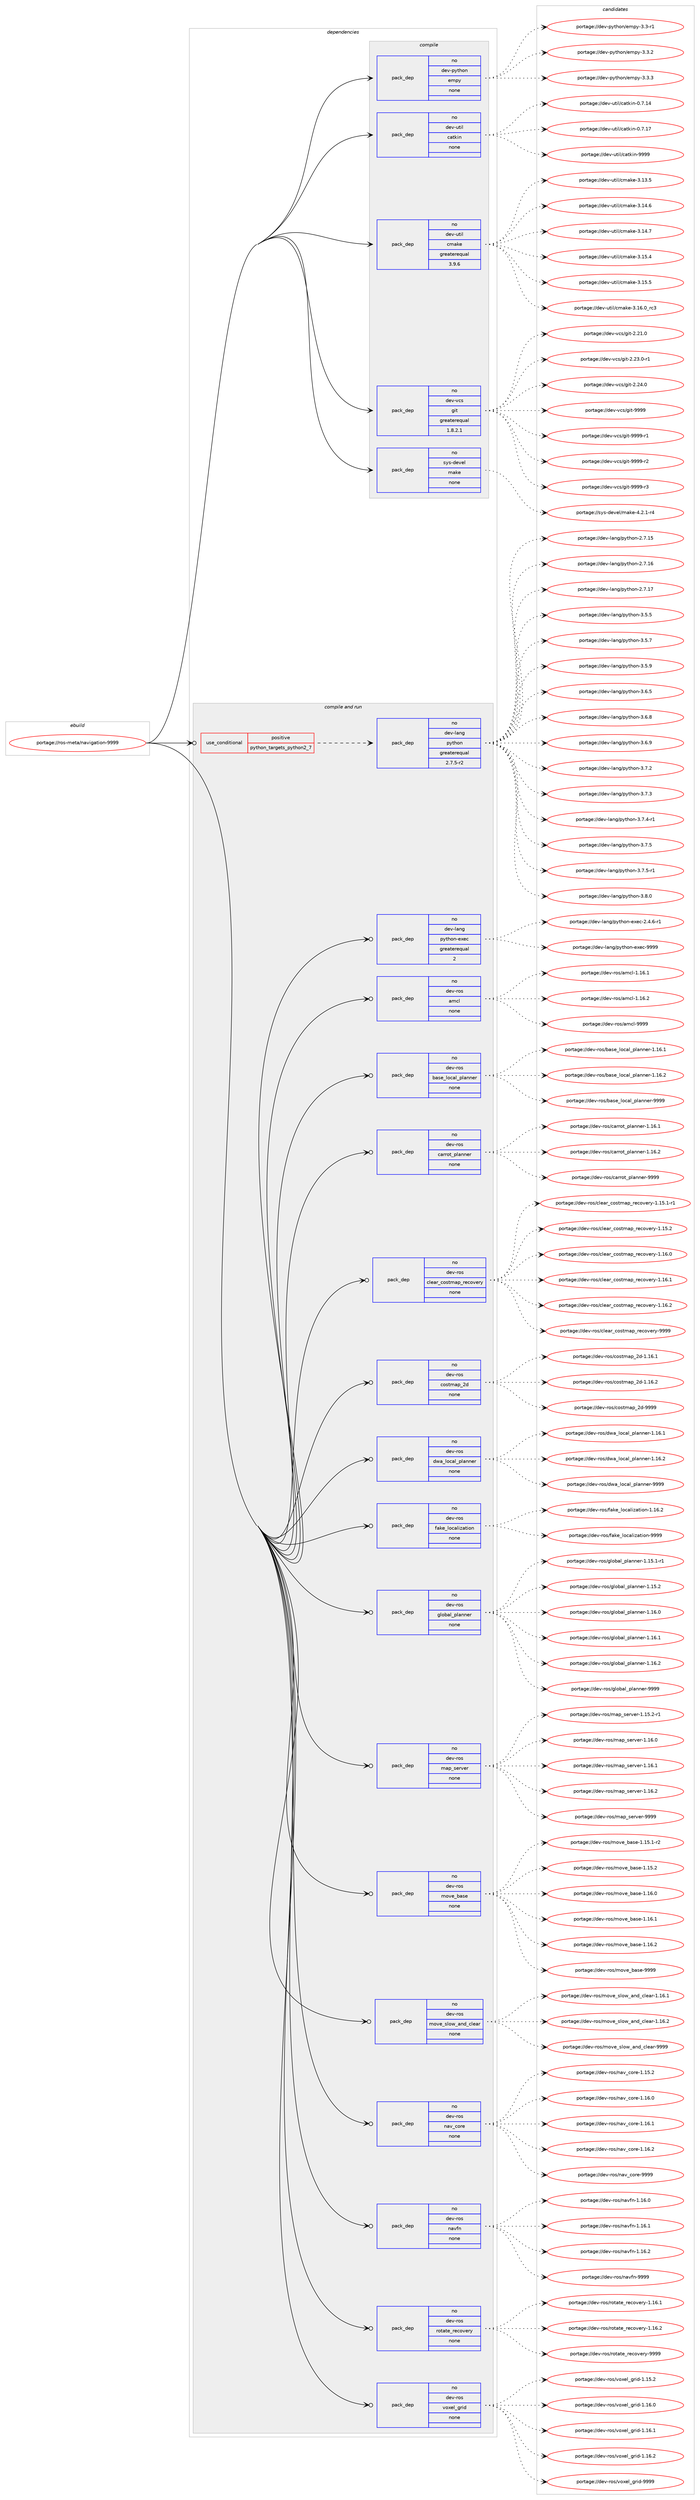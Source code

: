 digraph prolog {

# *************
# Graph options
# *************

newrank=true;
concentrate=true;
compound=true;
graph [rankdir=LR,fontname=Helvetica,fontsize=10,ranksep=1.5];#, ranksep=2.5, nodesep=0.2];
edge  [arrowhead=vee];
node  [fontname=Helvetica,fontsize=10];

# **********
# The ebuild
# **********

subgraph cluster_leftcol {
color=gray;
rank=same;
label=<<i>ebuild</i>>;
id [label="portage://ros-meta/navigation-9999", color=red, width=4, href="../ros-meta/navigation-9999.svg"];
}

# ****************
# The dependencies
# ****************

subgraph cluster_midcol {
color=gray;
label=<<i>dependencies</i>>;
subgraph cluster_compile {
fillcolor="#eeeeee";
style=filled;
label=<<i>compile</i>>;
subgraph pack279012 {
dependency380314 [label=<<TABLE BORDER="0" CELLBORDER="1" CELLSPACING="0" CELLPADDING="4" WIDTH="220"><TR><TD ROWSPAN="6" CELLPADDING="30">pack_dep</TD></TR><TR><TD WIDTH="110">no</TD></TR><TR><TD>dev-python</TD></TR><TR><TD>empy</TD></TR><TR><TD>none</TD></TR><TR><TD></TD></TR></TABLE>>, shape=none, color=blue];
}
id:e -> dependency380314:w [weight=20,style="solid",arrowhead="vee"];
subgraph pack279013 {
dependency380315 [label=<<TABLE BORDER="0" CELLBORDER="1" CELLSPACING="0" CELLPADDING="4" WIDTH="220"><TR><TD ROWSPAN="6" CELLPADDING="30">pack_dep</TD></TR><TR><TD WIDTH="110">no</TD></TR><TR><TD>dev-util</TD></TR><TR><TD>catkin</TD></TR><TR><TD>none</TD></TR><TR><TD></TD></TR></TABLE>>, shape=none, color=blue];
}
id:e -> dependency380315:w [weight=20,style="solid",arrowhead="vee"];
subgraph pack279014 {
dependency380316 [label=<<TABLE BORDER="0" CELLBORDER="1" CELLSPACING="0" CELLPADDING="4" WIDTH="220"><TR><TD ROWSPAN="6" CELLPADDING="30">pack_dep</TD></TR><TR><TD WIDTH="110">no</TD></TR><TR><TD>dev-util</TD></TR><TR><TD>cmake</TD></TR><TR><TD>greaterequal</TD></TR><TR><TD>3.9.6</TD></TR></TABLE>>, shape=none, color=blue];
}
id:e -> dependency380316:w [weight=20,style="solid",arrowhead="vee"];
subgraph pack279015 {
dependency380317 [label=<<TABLE BORDER="0" CELLBORDER="1" CELLSPACING="0" CELLPADDING="4" WIDTH="220"><TR><TD ROWSPAN="6" CELLPADDING="30">pack_dep</TD></TR><TR><TD WIDTH="110">no</TD></TR><TR><TD>dev-vcs</TD></TR><TR><TD>git</TD></TR><TR><TD>greaterequal</TD></TR><TR><TD>1.8.2.1</TD></TR></TABLE>>, shape=none, color=blue];
}
id:e -> dependency380317:w [weight=20,style="solid",arrowhead="vee"];
subgraph pack279016 {
dependency380318 [label=<<TABLE BORDER="0" CELLBORDER="1" CELLSPACING="0" CELLPADDING="4" WIDTH="220"><TR><TD ROWSPAN="6" CELLPADDING="30">pack_dep</TD></TR><TR><TD WIDTH="110">no</TD></TR><TR><TD>sys-devel</TD></TR><TR><TD>make</TD></TR><TR><TD>none</TD></TR><TR><TD></TD></TR></TABLE>>, shape=none, color=blue];
}
id:e -> dependency380318:w [weight=20,style="solid",arrowhead="vee"];
}
subgraph cluster_compileandrun {
fillcolor="#eeeeee";
style=filled;
label=<<i>compile and run</i>>;
subgraph cond94884 {
dependency380319 [label=<<TABLE BORDER="0" CELLBORDER="1" CELLSPACING="0" CELLPADDING="4"><TR><TD ROWSPAN="3" CELLPADDING="10">use_conditional</TD></TR><TR><TD>positive</TD></TR><TR><TD>python_targets_python2_7</TD></TR></TABLE>>, shape=none, color=red];
subgraph pack279017 {
dependency380320 [label=<<TABLE BORDER="0" CELLBORDER="1" CELLSPACING="0" CELLPADDING="4" WIDTH="220"><TR><TD ROWSPAN="6" CELLPADDING="30">pack_dep</TD></TR><TR><TD WIDTH="110">no</TD></TR><TR><TD>dev-lang</TD></TR><TR><TD>python</TD></TR><TR><TD>greaterequal</TD></TR><TR><TD>2.7.5-r2</TD></TR></TABLE>>, shape=none, color=blue];
}
dependency380319:e -> dependency380320:w [weight=20,style="dashed",arrowhead="vee"];
}
id:e -> dependency380319:w [weight=20,style="solid",arrowhead="odotvee"];
subgraph pack279018 {
dependency380321 [label=<<TABLE BORDER="0" CELLBORDER="1" CELLSPACING="0" CELLPADDING="4" WIDTH="220"><TR><TD ROWSPAN="6" CELLPADDING="30">pack_dep</TD></TR><TR><TD WIDTH="110">no</TD></TR><TR><TD>dev-lang</TD></TR><TR><TD>python-exec</TD></TR><TR><TD>greaterequal</TD></TR><TR><TD>2</TD></TR></TABLE>>, shape=none, color=blue];
}
id:e -> dependency380321:w [weight=20,style="solid",arrowhead="odotvee"];
subgraph pack279019 {
dependency380322 [label=<<TABLE BORDER="0" CELLBORDER="1" CELLSPACING="0" CELLPADDING="4" WIDTH="220"><TR><TD ROWSPAN="6" CELLPADDING="30">pack_dep</TD></TR><TR><TD WIDTH="110">no</TD></TR><TR><TD>dev-ros</TD></TR><TR><TD>amcl</TD></TR><TR><TD>none</TD></TR><TR><TD></TD></TR></TABLE>>, shape=none, color=blue];
}
id:e -> dependency380322:w [weight=20,style="solid",arrowhead="odotvee"];
subgraph pack279020 {
dependency380323 [label=<<TABLE BORDER="0" CELLBORDER="1" CELLSPACING="0" CELLPADDING="4" WIDTH="220"><TR><TD ROWSPAN="6" CELLPADDING="30">pack_dep</TD></TR><TR><TD WIDTH="110">no</TD></TR><TR><TD>dev-ros</TD></TR><TR><TD>base_local_planner</TD></TR><TR><TD>none</TD></TR><TR><TD></TD></TR></TABLE>>, shape=none, color=blue];
}
id:e -> dependency380323:w [weight=20,style="solid",arrowhead="odotvee"];
subgraph pack279021 {
dependency380324 [label=<<TABLE BORDER="0" CELLBORDER="1" CELLSPACING="0" CELLPADDING="4" WIDTH="220"><TR><TD ROWSPAN="6" CELLPADDING="30">pack_dep</TD></TR><TR><TD WIDTH="110">no</TD></TR><TR><TD>dev-ros</TD></TR><TR><TD>carrot_planner</TD></TR><TR><TD>none</TD></TR><TR><TD></TD></TR></TABLE>>, shape=none, color=blue];
}
id:e -> dependency380324:w [weight=20,style="solid",arrowhead="odotvee"];
subgraph pack279022 {
dependency380325 [label=<<TABLE BORDER="0" CELLBORDER="1" CELLSPACING="0" CELLPADDING="4" WIDTH="220"><TR><TD ROWSPAN="6" CELLPADDING="30">pack_dep</TD></TR><TR><TD WIDTH="110">no</TD></TR><TR><TD>dev-ros</TD></TR><TR><TD>clear_costmap_recovery</TD></TR><TR><TD>none</TD></TR><TR><TD></TD></TR></TABLE>>, shape=none, color=blue];
}
id:e -> dependency380325:w [weight=20,style="solid",arrowhead="odotvee"];
subgraph pack279023 {
dependency380326 [label=<<TABLE BORDER="0" CELLBORDER="1" CELLSPACING="0" CELLPADDING="4" WIDTH="220"><TR><TD ROWSPAN="6" CELLPADDING="30">pack_dep</TD></TR><TR><TD WIDTH="110">no</TD></TR><TR><TD>dev-ros</TD></TR><TR><TD>costmap_2d</TD></TR><TR><TD>none</TD></TR><TR><TD></TD></TR></TABLE>>, shape=none, color=blue];
}
id:e -> dependency380326:w [weight=20,style="solid",arrowhead="odotvee"];
subgraph pack279024 {
dependency380327 [label=<<TABLE BORDER="0" CELLBORDER="1" CELLSPACING="0" CELLPADDING="4" WIDTH="220"><TR><TD ROWSPAN="6" CELLPADDING="30">pack_dep</TD></TR><TR><TD WIDTH="110">no</TD></TR><TR><TD>dev-ros</TD></TR><TR><TD>dwa_local_planner</TD></TR><TR><TD>none</TD></TR><TR><TD></TD></TR></TABLE>>, shape=none, color=blue];
}
id:e -> dependency380327:w [weight=20,style="solid",arrowhead="odotvee"];
subgraph pack279025 {
dependency380328 [label=<<TABLE BORDER="0" CELLBORDER="1" CELLSPACING="0" CELLPADDING="4" WIDTH="220"><TR><TD ROWSPAN="6" CELLPADDING="30">pack_dep</TD></TR><TR><TD WIDTH="110">no</TD></TR><TR><TD>dev-ros</TD></TR><TR><TD>fake_localization</TD></TR><TR><TD>none</TD></TR><TR><TD></TD></TR></TABLE>>, shape=none, color=blue];
}
id:e -> dependency380328:w [weight=20,style="solid",arrowhead="odotvee"];
subgraph pack279026 {
dependency380329 [label=<<TABLE BORDER="0" CELLBORDER="1" CELLSPACING="0" CELLPADDING="4" WIDTH="220"><TR><TD ROWSPAN="6" CELLPADDING="30">pack_dep</TD></TR><TR><TD WIDTH="110">no</TD></TR><TR><TD>dev-ros</TD></TR><TR><TD>global_planner</TD></TR><TR><TD>none</TD></TR><TR><TD></TD></TR></TABLE>>, shape=none, color=blue];
}
id:e -> dependency380329:w [weight=20,style="solid",arrowhead="odotvee"];
subgraph pack279027 {
dependency380330 [label=<<TABLE BORDER="0" CELLBORDER="1" CELLSPACING="0" CELLPADDING="4" WIDTH="220"><TR><TD ROWSPAN="6" CELLPADDING="30">pack_dep</TD></TR><TR><TD WIDTH="110">no</TD></TR><TR><TD>dev-ros</TD></TR><TR><TD>map_server</TD></TR><TR><TD>none</TD></TR><TR><TD></TD></TR></TABLE>>, shape=none, color=blue];
}
id:e -> dependency380330:w [weight=20,style="solid",arrowhead="odotvee"];
subgraph pack279028 {
dependency380331 [label=<<TABLE BORDER="0" CELLBORDER="1" CELLSPACING="0" CELLPADDING="4" WIDTH="220"><TR><TD ROWSPAN="6" CELLPADDING="30">pack_dep</TD></TR><TR><TD WIDTH="110">no</TD></TR><TR><TD>dev-ros</TD></TR><TR><TD>move_base</TD></TR><TR><TD>none</TD></TR><TR><TD></TD></TR></TABLE>>, shape=none, color=blue];
}
id:e -> dependency380331:w [weight=20,style="solid",arrowhead="odotvee"];
subgraph pack279029 {
dependency380332 [label=<<TABLE BORDER="0" CELLBORDER="1" CELLSPACING="0" CELLPADDING="4" WIDTH="220"><TR><TD ROWSPAN="6" CELLPADDING="30">pack_dep</TD></TR><TR><TD WIDTH="110">no</TD></TR><TR><TD>dev-ros</TD></TR><TR><TD>move_slow_and_clear</TD></TR><TR><TD>none</TD></TR><TR><TD></TD></TR></TABLE>>, shape=none, color=blue];
}
id:e -> dependency380332:w [weight=20,style="solid",arrowhead="odotvee"];
subgraph pack279030 {
dependency380333 [label=<<TABLE BORDER="0" CELLBORDER="1" CELLSPACING="0" CELLPADDING="4" WIDTH="220"><TR><TD ROWSPAN="6" CELLPADDING="30">pack_dep</TD></TR><TR><TD WIDTH="110">no</TD></TR><TR><TD>dev-ros</TD></TR><TR><TD>nav_core</TD></TR><TR><TD>none</TD></TR><TR><TD></TD></TR></TABLE>>, shape=none, color=blue];
}
id:e -> dependency380333:w [weight=20,style="solid",arrowhead="odotvee"];
subgraph pack279031 {
dependency380334 [label=<<TABLE BORDER="0" CELLBORDER="1" CELLSPACING="0" CELLPADDING="4" WIDTH="220"><TR><TD ROWSPAN="6" CELLPADDING="30">pack_dep</TD></TR><TR><TD WIDTH="110">no</TD></TR><TR><TD>dev-ros</TD></TR><TR><TD>navfn</TD></TR><TR><TD>none</TD></TR><TR><TD></TD></TR></TABLE>>, shape=none, color=blue];
}
id:e -> dependency380334:w [weight=20,style="solid",arrowhead="odotvee"];
subgraph pack279032 {
dependency380335 [label=<<TABLE BORDER="0" CELLBORDER="1" CELLSPACING="0" CELLPADDING="4" WIDTH="220"><TR><TD ROWSPAN="6" CELLPADDING="30">pack_dep</TD></TR><TR><TD WIDTH="110">no</TD></TR><TR><TD>dev-ros</TD></TR><TR><TD>rotate_recovery</TD></TR><TR><TD>none</TD></TR><TR><TD></TD></TR></TABLE>>, shape=none, color=blue];
}
id:e -> dependency380335:w [weight=20,style="solid",arrowhead="odotvee"];
subgraph pack279033 {
dependency380336 [label=<<TABLE BORDER="0" CELLBORDER="1" CELLSPACING="0" CELLPADDING="4" WIDTH="220"><TR><TD ROWSPAN="6" CELLPADDING="30">pack_dep</TD></TR><TR><TD WIDTH="110">no</TD></TR><TR><TD>dev-ros</TD></TR><TR><TD>voxel_grid</TD></TR><TR><TD>none</TD></TR><TR><TD></TD></TR></TABLE>>, shape=none, color=blue];
}
id:e -> dependency380336:w [weight=20,style="solid",arrowhead="odotvee"];
}
subgraph cluster_run {
fillcolor="#eeeeee";
style=filled;
label=<<i>run</i>>;
}
}

# **************
# The candidates
# **************

subgraph cluster_choices {
rank=same;
color=gray;
label=<<i>candidates</i>>;

subgraph choice279012 {
color=black;
nodesep=1;
choiceportage1001011184511212111610411111047101109112121455146514511449 [label="portage://dev-python/empy-3.3-r1", color=red, width=4,href="../dev-python/empy-3.3-r1.svg"];
choiceportage1001011184511212111610411111047101109112121455146514650 [label="portage://dev-python/empy-3.3.2", color=red, width=4,href="../dev-python/empy-3.3.2.svg"];
choiceportage1001011184511212111610411111047101109112121455146514651 [label="portage://dev-python/empy-3.3.3", color=red, width=4,href="../dev-python/empy-3.3.3.svg"];
dependency380314:e -> choiceportage1001011184511212111610411111047101109112121455146514511449:w [style=dotted,weight="100"];
dependency380314:e -> choiceportage1001011184511212111610411111047101109112121455146514650:w [style=dotted,weight="100"];
dependency380314:e -> choiceportage1001011184511212111610411111047101109112121455146514651:w [style=dotted,weight="100"];
}
subgraph choice279013 {
color=black;
nodesep=1;
choiceportage1001011184511711610510847999711610710511045484655464952 [label="portage://dev-util/catkin-0.7.14", color=red, width=4,href="../dev-util/catkin-0.7.14.svg"];
choiceportage1001011184511711610510847999711610710511045484655464955 [label="portage://dev-util/catkin-0.7.17", color=red, width=4,href="../dev-util/catkin-0.7.17.svg"];
choiceportage100101118451171161051084799971161071051104557575757 [label="portage://dev-util/catkin-9999", color=red, width=4,href="../dev-util/catkin-9999.svg"];
dependency380315:e -> choiceportage1001011184511711610510847999711610710511045484655464952:w [style=dotted,weight="100"];
dependency380315:e -> choiceportage1001011184511711610510847999711610710511045484655464955:w [style=dotted,weight="100"];
dependency380315:e -> choiceportage100101118451171161051084799971161071051104557575757:w [style=dotted,weight="100"];
}
subgraph choice279014 {
color=black;
nodesep=1;
choiceportage1001011184511711610510847991099710710145514649514653 [label="portage://dev-util/cmake-3.13.5", color=red, width=4,href="../dev-util/cmake-3.13.5.svg"];
choiceportage1001011184511711610510847991099710710145514649524654 [label="portage://dev-util/cmake-3.14.6", color=red, width=4,href="../dev-util/cmake-3.14.6.svg"];
choiceportage1001011184511711610510847991099710710145514649524655 [label="portage://dev-util/cmake-3.14.7", color=red, width=4,href="../dev-util/cmake-3.14.7.svg"];
choiceportage1001011184511711610510847991099710710145514649534652 [label="portage://dev-util/cmake-3.15.4", color=red, width=4,href="../dev-util/cmake-3.15.4.svg"];
choiceportage1001011184511711610510847991099710710145514649534653 [label="portage://dev-util/cmake-3.15.5", color=red, width=4,href="../dev-util/cmake-3.15.5.svg"];
choiceportage1001011184511711610510847991099710710145514649544648951149951 [label="portage://dev-util/cmake-3.16.0_rc3", color=red, width=4,href="../dev-util/cmake-3.16.0_rc3.svg"];
dependency380316:e -> choiceportage1001011184511711610510847991099710710145514649514653:w [style=dotted,weight="100"];
dependency380316:e -> choiceportage1001011184511711610510847991099710710145514649524654:w [style=dotted,weight="100"];
dependency380316:e -> choiceportage1001011184511711610510847991099710710145514649524655:w [style=dotted,weight="100"];
dependency380316:e -> choiceportage1001011184511711610510847991099710710145514649534652:w [style=dotted,weight="100"];
dependency380316:e -> choiceportage1001011184511711610510847991099710710145514649534653:w [style=dotted,weight="100"];
dependency380316:e -> choiceportage1001011184511711610510847991099710710145514649544648951149951:w [style=dotted,weight="100"];
}
subgraph choice279015 {
color=black;
nodesep=1;
choiceportage10010111845118991154710310511645504650494648 [label="portage://dev-vcs/git-2.21.0", color=red, width=4,href="../dev-vcs/git-2.21.0.svg"];
choiceportage100101118451189911547103105116455046505146484511449 [label="portage://dev-vcs/git-2.23.0-r1", color=red, width=4,href="../dev-vcs/git-2.23.0-r1.svg"];
choiceportage10010111845118991154710310511645504650524648 [label="portage://dev-vcs/git-2.24.0", color=red, width=4,href="../dev-vcs/git-2.24.0.svg"];
choiceportage1001011184511899115471031051164557575757 [label="portage://dev-vcs/git-9999", color=red, width=4,href="../dev-vcs/git-9999.svg"];
choiceportage10010111845118991154710310511645575757574511449 [label="portage://dev-vcs/git-9999-r1", color=red, width=4,href="../dev-vcs/git-9999-r1.svg"];
choiceportage10010111845118991154710310511645575757574511450 [label="portage://dev-vcs/git-9999-r2", color=red, width=4,href="../dev-vcs/git-9999-r2.svg"];
choiceportage10010111845118991154710310511645575757574511451 [label="portage://dev-vcs/git-9999-r3", color=red, width=4,href="../dev-vcs/git-9999-r3.svg"];
dependency380317:e -> choiceportage10010111845118991154710310511645504650494648:w [style=dotted,weight="100"];
dependency380317:e -> choiceportage100101118451189911547103105116455046505146484511449:w [style=dotted,weight="100"];
dependency380317:e -> choiceportage10010111845118991154710310511645504650524648:w [style=dotted,weight="100"];
dependency380317:e -> choiceportage1001011184511899115471031051164557575757:w [style=dotted,weight="100"];
dependency380317:e -> choiceportage10010111845118991154710310511645575757574511449:w [style=dotted,weight="100"];
dependency380317:e -> choiceportage10010111845118991154710310511645575757574511450:w [style=dotted,weight="100"];
dependency380317:e -> choiceportage10010111845118991154710310511645575757574511451:w [style=dotted,weight="100"];
}
subgraph choice279016 {
color=black;
nodesep=1;
choiceportage1151211154510010111810110847109971071014552465046494511452 [label="portage://sys-devel/make-4.2.1-r4", color=red, width=4,href="../sys-devel/make-4.2.1-r4.svg"];
dependency380318:e -> choiceportage1151211154510010111810110847109971071014552465046494511452:w [style=dotted,weight="100"];
}
subgraph choice279017 {
color=black;
nodesep=1;
choiceportage10010111845108971101034711212111610411111045504655464953 [label="portage://dev-lang/python-2.7.15", color=red, width=4,href="../dev-lang/python-2.7.15.svg"];
choiceportage10010111845108971101034711212111610411111045504655464954 [label="portage://dev-lang/python-2.7.16", color=red, width=4,href="../dev-lang/python-2.7.16.svg"];
choiceportage10010111845108971101034711212111610411111045504655464955 [label="portage://dev-lang/python-2.7.17", color=red, width=4,href="../dev-lang/python-2.7.17.svg"];
choiceportage100101118451089711010347112121116104111110455146534653 [label="portage://dev-lang/python-3.5.5", color=red, width=4,href="../dev-lang/python-3.5.5.svg"];
choiceportage100101118451089711010347112121116104111110455146534655 [label="portage://dev-lang/python-3.5.7", color=red, width=4,href="../dev-lang/python-3.5.7.svg"];
choiceportage100101118451089711010347112121116104111110455146534657 [label="portage://dev-lang/python-3.5.9", color=red, width=4,href="../dev-lang/python-3.5.9.svg"];
choiceportage100101118451089711010347112121116104111110455146544653 [label="portage://dev-lang/python-3.6.5", color=red, width=4,href="../dev-lang/python-3.6.5.svg"];
choiceportage100101118451089711010347112121116104111110455146544656 [label="portage://dev-lang/python-3.6.8", color=red, width=4,href="../dev-lang/python-3.6.8.svg"];
choiceportage100101118451089711010347112121116104111110455146544657 [label="portage://dev-lang/python-3.6.9", color=red, width=4,href="../dev-lang/python-3.6.9.svg"];
choiceportage100101118451089711010347112121116104111110455146554650 [label="portage://dev-lang/python-3.7.2", color=red, width=4,href="../dev-lang/python-3.7.2.svg"];
choiceportage100101118451089711010347112121116104111110455146554651 [label="portage://dev-lang/python-3.7.3", color=red, width=4,href="../dev-lang/python-3.7.3.svg"];
choiceportage1001011184510897110103471121211161041111104551465546524511449 [label="portage://dev-lang/python-3.7.4-r1", color=red, width=4,href="../dev-lang/python-3.7.4-r1.svg"];
choiceportage100101118451089711010347112121116104111110455146554653 [label="portage://dev-lang/python-3.7.5", color=red, width=4,href="../dev-lang/python-3.7.5.svg"];
choiceportage1001011184510897110103471121211161041111104551465546534511449 [label="portage://dev-lang/python-3.7.5-r1", color=red, width=4,href="../dev-lang/python-3.7.5-r1.svg"];
choiceportage100101118451089711010347112121116104111110455146564648 [label="portage://dev-lang/python-3.8.0", color=red, width=4,href="../dev-lang/python-3.8.0.svg"];
dependency380320:e -> choiceportage10010111845108971101034711212111610411111045504655464953:w [style=dotted,weight="100"];
dependency380320:e -> choiceportage10010111845108971101034711212111610411111045504655464954:w [style=dotted,weight="100"];
dependency380320:e -> choiceportage10010111845108971101034711212111610411111045504655464955:w [style=dotted,weight="100"];
dependency380320:e -> choiceportage100101118451089711010347112121116104111110455146534653:w [style=dotted,weight="100"];
dependency380320:e -> choiceportage100101118451089711010347112121116104111110455146534655:w [style=dotted,weight="100"];
dependency380320:e -> choiceportage100101118451089711010347112121116104111110455146534657:w [style=dotted,weight="100"];
dependency380320:e -> choiceportage100101118451089711010347112121116104111110455146544653:w [style=dotted,weight="100"];
dependency380320:e -> choiceportage100101118451089711010347112121116104111110455146544656:w [style=dotted,weight="100"];
dependency380320:e -> choiceportage100101118451089711010347112121116104111110455146544657:w [style=dotted,weight="100"];
dependency380320:e -> choiceportage100101118451089711010347112121116104111110455146554650:w [style=dotted,weight="100"];
dependency380320:e -> choiceportage100101118451089711010347112121116104111110455146554651:w [style=dotted,weight="100"];
dependency380320:e -> choiceportage1001011184510897110103471121211161041111104551465546524511449:w [style=dotted,weight="100"];
dependency380320:e -> choiceportage100101118451089711010347112121116104111110455146554653:w [style=dotted,weight="100"];
dependency380320:e -> choiceportage1001011184510897110103471121211161041111104551465546534511449:w [style=dotted,weight="100"];
dependency380320:e -> choiceportage100101118451089711010347112121116104111110455146564648:w [style=dotted,weight="100"];
}
subgraph choice279018 {
color=black;
nodesep=1;
choiceportage10010111845108971101034711212111610411111045101120101994550465246544511449 [label="portage://dev-lang/python-exec-2.4.6-r1", color=red, width=4,href="../dev-lang/python-exec-2.4.6-r1.svg"];
choiceportage10010111845108971101034711212111610411111045101120101994557575757 [label="portage://dev-lang/python-exec-9999", color=red, width=4,href="../dev-lang/python-exec-9999.svg"];
dependency380321:e -> choiceportage10010111845108971101034711212111610411111045101120101994550465246544511449:w [style=dotted,weight="100"];
dependency380321:e -> choiceportage10010111845108971101034711212111610411111045101120101994557575757:w [style=dotted,weight="100"];
}
subgraph choice279019 {
color=black;
nodesep=1;
choiceportage1001011184511411111547971099910845494649544649 [label="portage://dev-ros/amcl-1.16.1", color=red, width=4,href="../dev-ros/amcl-1.16.1.svg"];
choiceportage1001011184511411111547971099910845494649544650 [label="portage://dev-ros/amcl-1.16.2", color=red, width=4,href="../dev-ros/amcl-1.16.2.svg"];
choiceportage100101118451141111154797109991084557575757 [label="portage://dev-ros/amcl-9999", color=red, width=4,href="../dev-ros/amcl-9999.svg"];
dependency380322:e -> choiceportage1001011184511411111547971099910845494649544649:w [style=dotted,weight="100"];
dependency380322:e -> choiceportage1001011184511411111547971099910845494649544650:w [style=dotted,weight="100"];
dependency380322:e -> choiceportage100101118451141111154797109991084557575757:w [style=dotted,weight="100"];
}
subgraph choice279020 {
color=black;
nodesep=1;
choiceportage10010111845114111115479897115101951081119997108951121089711011010111445494649544649 [label="portage://dev-ros/base_local_planner-1.16.1", color=red, width=4,href="../dev-ros/base_local_planner-1.16.1.svg"];
choiceportage10010111845114111115479897115101951081119997108951121089711011010111445494649544650 [label="portage://dev-ros/base_local_planner-1.16.2", color=red, width=4,href="../dev-ros/base_local_planner-1.16.2.svg"];
choiceportage1001011184511411111547989711510195108111999710895112108971101101011144557575757 [label="portage://dev-ros/base_local_planner-9999", color=red, width=4,href="../dev-ros/base_local_planner-9999.svg"];
dependency380323:e -> choiceportage10010111845114111115479897115101951081119997108951121089711011010111445494649544649:w [style=dotted,weight="100"];
dependency380323:e -> choiceportage10010111845114111115479897115101951081119997108951121089711011010111445494649544650:w [style=dotted,weight="100"];
dependency380323:e -> choiceportage1001011184511411111547989711510195108111999710895112108971101101011144557575757:w [style=dotted,weight="100"];
}
subgraph choice279021 {
color=black;
nodesep=1;
choiceportage10010111845114111115479997114114111116951121089711011010111445494649544649 [label="portage://dev-ros/carrot_planner-1.16.1", color=red, width=4,href="../dev-ros/carrot_planner-1.16.1.svg"];
choiceportage10010111845114111115479997114114111116951121089711011010111445494649544650 [label="portage://dev-ros/carrot_planner-1.16.2", color=red, width=4,href="../dev-ros/carrot_planner-1.16.2.svg"];
choiceportage1001011184511411111547999711411411111695112108971101101011144557575757 [label="portage://dev-ros/carrot_planner-9999", color=red, width=4,href="../dev-ros/carrot_planner-9999.svg"];
dependency380324:e -> choiceportage10010111845114111115479997114114111116951121089711011010111445494649544649:w [style=dotted,weight="100"];
dependency380324:e -> choiceportage10010111845114111115479997114114111116951121089711011010111445494649544650:w [style=dotted,weight="100"];
dependency380324:e -> choiceportage1001011184511411111547999711411411111695112108971101101011144557575757:w [style=dotted,weight="100"];
}
subgraph choice279022 {
color=black;
nodesep=1;
choiceportage100101118451141111154799108101971149599111115116109971129511410199111118101114121454946495346494511449 [label="portage://dev-ros/clear_costmap_recovery-1.15.1-r1", color=red, width=4,href="../dev-ros/clear_costmap_recovery-1.15.1-r1.svg"];
choiceportage10010111845114111115479910810197114959911111511610997112951141019911111810111412145494649534650 [label="portage://dev-ros/clear_costmap_recovery-1.15.2", color=red, width=4,href="../dev-ros/clear_costmap_recovery-1.15.2.svg"];
choiceportage10010111845114111115479910810197114959911111511610997112951141019911111810111412145494649544648 [label="portage://dev-ros/clear_costmap_recovery-1.16.0", color=red, width=4,href="../dev-ros/clear_costmap_recovery-1.16.0.svg"];
choiceportage10010111845114111115479910810197114959911111511610997112951141019911111810111412145494649544649 [label="portage://dev-ros/clear_costmap_recovery-1.16.1", color=red, width=4,href="../dev-ros/clear_costmap_recovery-1.16.1.svg"];
choiceportage10010111845114111115479910810197114959911111511610997112951141019911111810111412145494649544650 [label="portage://dev-ros/clear_costmap_recovery-1.16.2", color=red, width=4,href="../dev-ros/clear_costmap_recovery-1.16.2.svg"];
choiceportage1001011184511411111547991081019711495991111151161099711295114101991111181011141214557575757 [label="portage://dev-ros/clear_costmap_recovery-9999", color=red, width=4,href="../dev-ros/clear_costmap_recovery-9999.svg"];
dependency380325:e -> choiceportage100101118451141111154799108101971149599111115116109971129511410199111118101114121454946495346494511449:w [style=dotted,weight="100"];
dependency380325:e -> choiceportage10010111845114111115479910810197114959911111511610997112951141019911111810111412145494649534650:w [style=dotted,weight="100"];
dependency380325:e -> choiceportage10010111845114111115479910810197114959911111511610997112951141019911111810111412145494649544648:w [style=dotted,weight="100"];
dependency380325:e -> choiceportage10010111845114111115479910810197114959911111511610997112951141019911111810111412145494649544649:w [style=dotted,weight="100"];
dependency380325:e -> choiceportage10010111845114111115479910810197114959911111511610997112951141019911111810111412145494649544650:w [style=dotted,weight="100"];
dependency380325:e -> choiceportage1001011184511411111547991081019711495991111151161099711295114101991111181011141214557575757:w [style=dotted,weight="100"];
}
subgraph choice279023 {
color=black;
nodesep=1;
choiceportage10010111845114111115479911111511610997112955010045494649544649 [label="portage://dev-ros/costmap_2d-1.16.1", color=red, width=4,href="../dev-ros/costmap_2d-1.16.1.svg"];
choiceportage10010111845114111115479911111511610997112955010045494649544650 [label="portage://dev-ros/costmap_2d-1.16.2", color=red, width=4,href="../dev-ros/costmap_2d-1.16.2.svg"];
choiceportage1001011184511411111547991111151161099711295501004557575757 [label="portage://dev-ros/costmap_2d-9999", color=red, width=4,href="../dev-ros/costmap_2d-9999.svg"];
dependency380326:e -> choiceportage10010111845114111115479911111511610997112955010045494649544649:w [style=dotted,weight="100"];
dependency380326:e -> choiceportage10010111845114111115479911111511610997112955010045494649544650:w [style=dotted,weight="100"];
dependency380326:e -> choiceportage1001011184511411111547991111151161099711295501004557575757:w [style=dotted,weight="100"];
}
subgraph choice279024 {
color=black;
nodesep=1;
choiceportage100101118451141111154710011997951081119997108951121089711011010111445494649544649 [label="portage://dev-ros/dwa_local_planner-1.16.1", color=red, width=4,href="../dev-ros/dwa_local_planner-1.16.1.svg"];
choiceportage100101118451141111154710011997951081119997108951121089711011010111445494649544650 [label="portage://dev-ros/dwa_local_planner-1.16.2", color=red, width=4,href="../dev-ros/dwa_local_planner-1.16.2.svg"];
choiceportage10010111845114111115471001199795108111999710895112108971101101011144557575757 [label="portage://dev-ros/dwa_local_planner-9999", color=red, width=4,href="../dev-ros/dwa_local_planner-9999.svg"];
dependency380327:e -> choiceportage100101118451141111154710011997951081119997108951121089711011010111445494649544649:w [style=dotted,weight="100"];
dependency380327:e -> choiceportage100101118451141111154710011997951081119997108951121089711011010111445494649544650:w [style=dotted,weight="100"];
dependency380327:e -> choiceportage10010111845114111115471001199795108111999710895112108971101101011144557575757:w [style=dotted,weight="100"];
}
subgraph choice279025 {
color=black;
nodesep=1;
choiceportage1001011184511411111547102971071019510811199971081051229711610511111045494649544650 [label="portage://dev-ros/fake_localization-1.16.2", color=red, width=4,href="../dev-ros/fake_localization-1.16.2.svg"];
choiceportage100101118451141111154710297107101951081119997108105122971161051111104557575757 [label="portage://dev-ros/fake_localization-9999", color=red, width=4,href="../dev-ros/fake_localization-9999.svg"];
dependency380328:e -> choiceportage1001011184511411111547102971071019510811199971081051229711610511111045494649544650:w [style=dotted,weight="100"];
dependency380328:e -> choiceportage100101118451141111154710297107101951081119997108105122971161051111104557575757:w [style=dotted,weight="100"];
}
subgraph choice279026 {
color=black;
nodesep=1;
choiceportage100101118451141111154710310811198971089511210897110110101114454946495346494511449 [label="portage://dev-ros/global_planner-1.15.1-r1", color=red, width=4,href="../dev-ros/global_planner-1.15.1-r1.svg"];
choiceportage10010111845114111115471031081119897108951121089711011010111445494649534650 [label="portage://dev-ros/global_planner-1.15.2", color=red, width=4,href="../dev-ros/global_planner-1.15.2.svg"];
choiceportage10010111845114111115471031081119897108951121089711011010111445494649544648 [label="portage://dev-ros/global_planner-1.16.0", color=red, width=4,href="../dev-ros/global_planner-1.16.0.svg"];
choiceportage10010111845114111115471031081119897108951121089711011010111445494649544649 [label="portage://dev-ros/global_planner-1.16.1", color=red, width=4,href="../dev-ros/global_planner-1.16.1.svg"];
choiceportage10010111845114111115471031081119897108951121089711011010111445494649544650 [label="portage://dev-ros/global_planner-1.16.2", color=red, width=4,href="../dev-ros/global_planner-1.16.2.svg"];
choiceportage1001011184511411111547103108111989710895112108971101101011144557575757 [label="portage://dev-ros/global_planner-9999", color=red, width=4,href="../dev-ros/global_planner-9999.svg"];
dependency380329:e -> choiceportage100101118451141111154710310811198971089511210897110110101114454946495346494511449:w [style=dotted,weight="100"];
dependency380329:e -> choiceportage10010111845114111115471031081119897108951121089711011010111445494649534650:w [style=dotted,weight="100"];
dependency380329:e -> choiceportage10010111845114111115471031081119897108951121089711011010111445494649544648:w [style=dotted,weight="100"];
dependency380329:e -> choiceportage10010111845114111115471031081119897108951121089711011010111445494649544649:w [style=dotted,weight="100"];
dependency380329:e -> choiceportage10010111845114111115471031081119897108951121089711011010111445494649544650:w [style=dotted,weight="100"];
dependency380329:e -> choiceportage1001011184511411111547103108111989710895112108971101101011144557575757:w [style=dotted,weight="100"];
}
subgraph choice279027 {
color=black;
nodesep=1;
choiceportage10010111845114111115471099711295115101114118101114454946495346504511449 [label="portage://dev-ros/map_server-1.15.2-r1", color=red, width=4,href="../dev-ros/map_server-1.15.2-r1.svg"];
choiceportage1001011184511411111547109971129511510111411810111445494649544648 [label="portage://dev-ros/map_server-1.16.0", color=red, width=4,href="../dev-ros/map_server-1.16.0.svg"];
choiceportage1001011184511411111547109971129511510111411810111445494649544649 [label="portage://dev-ros/map_server-1.16.1", color=red, width=4,href="../dev-ros/map_server-1.16.1.svg"];
choiceportage1001011184511411111547109971129511510111411810111445494649544650 [label="portage://dev-ros/map_server-1.16.2", color=red, width=4,href="../dev-ros/map_server-1.16.2.svg"];
choiceportage100101118451141111154710997112951151011141181011144557575757 [label="portage://dev-ros/map_server-9999", color=red, width=4,href="../dev-ros/map_server-9999.svg"];
dependency380330:e -> choiceportage10010111845114111115471099711295115101114118101114454946495346504511449:w [style=dotted,weight="100"];
dependency380330:e -> choiceportage1001011184511411111547109971129511510111411810111445494649544648:w [style=dotted,weight="100"];
dependency380330:e -> choiceportage1001011184511411111547109971129511510111411810111445494649544649:w [style=dotted,weight="100"];
dependency380330:e -> choiceportage1001011184511411111547109971129511510111411810111445494649544650:w [style=dotted,weight="100"];
dependency380330:e -> choiceportage100101118451141111154710997112951151011141181011144557575757:w [style=dotted,weight="100"];
}
subgraph choice279028 {
color=black;
nodesep=1;
choiceportage1001011184511411111547109111118101959897115101454946495346494511450 [label="portage://dev-ros/move_base-1.15.1-r2", color=red, width=4,href="../dev-ros/move_base-1.15.1-r2.svg"];
choiceportage100101118451141111154710911111810195989711510145494649534650 [label="portage://dev-ros/move_base-1.15.2", color=red, width=4,href="../dev-ros/move_base-1.15.2.svg"];
choiceportage100101118451141111154710911111810195989711510145494649544648 [label="portage://dev-ros/move_base-1.16.0", color=red, width=4,href="../dev-ros/move_base-1.16.0.svg"];
choiceportage100101118451141111154710911111810195989711510145494649544649 [label="portage://dev-ros/move_base-1.16.1", color=red, width=4,href="../dev-ros/move_base-1.16.1.svg"];
choiceportage100101118451141111154710911111810195989711510145494649544650 [label="portage://dev-ros/move_base-1.16.2", color=red, width=4,href="../dev-ros/move_base-1.16.2.svg"];
choiceportage10010111845114111115471091111181019598971151014557575757 [label="portage://dev-ros/move_base-9999", color=red, width=4,href="../dev-ros/move_base-9999.svg"];
dependency380331:e -> choiceportage1001011184511411111547109111118101959897115101454946495346494511450:w [style=dotted,weight="100"];
dependency380331:e -> choiceportage100101118451141111154710911111810195989711510145494649534650:w [style=dotted,weight="100"];
dependency380331:e -> choiceportage100101118451141111154710911111810195989711510145494649544648:w [style=dotted,weight="100"];
dependency380331:e -> choiceportage100101118451141111154710911111810195989711510145494649544649:w [style=dotted,weight="100"];
dependency380331:e -> choiceportage100101118451141111154710911111810195989711510145494649544650:w [style=dotted,weight="100"];
dependency380331:e -> choiceportage10010111845114111115471091111181019598971151014557575757:w [style=dotted,weight="100"];
}
subgraph choice279029 {
color=black;
nodesep=1;
choiceportage100101118451141111154710911111810195115108111119959711010095991081019711445494649544649 [label="portage://dev-ros/move_slow_and_clear-1.16.1", color=red, width=4,href="../dev-ros/move_slow_and_clear-1.16.1.svg"];
choiceportage100101118451141111154710911111810195115108111119959711010095991081019711445494649544650 [label="portage://dev-ros/move_slow_and_clear-1.16.2", color=red, width=4,href="../dev-ros/move_slow_and_clear-1.16.2.svg"];
choiceportage10010111845114111115471091111181019511510811111995971101009599108101971144557575757 [label="portage://dev-ros/move_slow_and_clear-9999", color=red, width=4,href="../dev-ros/move_slow_and_clear-9999.svg"];
dependency380332:e -> choiceportage100101118451141111154710911111810195115108111119959711010095991081019711445494649544649:w [style=dotted,weight="100"];
dependency380332:e -> choiceportage100101118451141111154710911111810195115108111119959711010095991081019711445494649544650:w [style=dotted,weight="100"];
dependency380332:e -> choiceportage10010111845114111115471091111181019511510811111995971101009599108101971144557575757:w [style=dotted,weight="100"];
}
subgraph choice279030 {
color=black;
nodesep=1;
choiceportage100101118451141111154711097118959911111410145494649534650 [label="portage://dev-ros/nav_core-1.15.2", color=red, width=4,href="../dev-ros/nav_core-1.15.2.svg"];
choiceportage100101118451141111154711097118959911111410145494649544648 [label="portage://dev-ros/nav_core-1.16.0", color=red, width=4,href="../dev-ros/nav_core-1.16.0.svg"];
choiceportage100101118451141111154711097118959911111410145494649544649 [label="portage://dev-ros/nav_core-1.16.1", color=red, width=4,href="../dev-ros/nav_core-1.16.1.svg"];
choiceportage100101118451141111154711097118959911111410145494649544650 [label="portage://dev-ros/nav_core-1.16.2", color=red, width=4,href="../dev-ros/nav_core-1.16.2.svg"];
choiceportage10010111845114111115471109711895991111141014557575757 [label="portage://dev-ros/nav_core-9999", color=red, width=4,href="../dev-ros/nav_core-9999.svg"];
dependency380333:e -> choiceportage100101118451141111154711097118959911111410145494649534650:w [style=dotted,weight="100"];
dependency380333:e -> choiceportage100101118451141111154711097118959911111410145494649544648:w [style=dotted,weight="100"];
dependency380333:e -> choiceportage100101118451141111154711097118959911111410145494649544649:w [style=dotted,weight="100"];
dependency380333:e -> choiceportage100101118451141111154711097118959911111410145494649544650:w [style=dotted,weight="100"];
dependency380333:e -> choiceportage10010111845114111115471109711895991111141014557575757:w [style=dotted,weight="100"];
}
subgraph choice279031 {
color=black;
nodesep=1;
choiceportage10010111845114111115471109711810211045494649544648 [label="portage://dev-ros/navfn-1.16.0", color=red, width=4,href="../dev-ros/navfn-1.16.0.svg"];
choiceportage10010111845114111115471109711810211045494649544649 [label="portage://dev-ros/navfn-1.16.1", color=red, width=4,href="../dev-ros/navfn-1.16.1.svg"];
choiceportage10010111845114111115471109711810211045494649544650 [label="portage://dev-ros/navfn-1.16.2", color=red, width=4,href="../dev-ros/navfn-1.16.2.svg"];
choiceportage1001011184511411111547110971181021104557575757 [label="portage://dev-ros/navfn-9999", color=red, width=4,href="../dev-ros/navfn-9999.svg"];
dependency380334:e -> choiceportage10010111845114111115471109711810211045494649544648:w [style=dotted,weight="100"];
dependency380334:e -> choiceportage10010111845114111115471109711810211045494649544649:w [style=dotted,weight="100"];
dependency380334:e -> choiceportage10010111845114111115471109711810211045494649544650:w [style=dotted,weight="100"];
dependency380334:e -> choiceportage1001011184511411111547110971181021104557575757:w [style=dotted,weight="100"];
}
subgraph choice279032 {
color=black;
nodesep=1;
choiceportage100101118451141111154711411111697116101951141019911111810111412145494649544649 [label="portage://dev-ros/rotate_recovery-1.16.1", color=red, width=4,href="../dev-ros/rotate_recovery-1.16.1.svg"];
choiceportage100101118451141111154711411111697116101951141019911111810111412145494649544650 [label="portage://dev-ros/rotate_recovery-1.16.2", color=red, width=4,href="../dev-ros/rotate_recovery-1.16.2.svg"];
choiceportage10010111845114111115471141111169711610195114101991111181011141214557575757 [label="portage://dev-ros/rotate_recovery-9999", color=red, width=4,href="../dev-ros/rotate_recovery-9999.svg"];
dependency380335:e -> choiceportage100101118451141111154711411111697116101951141019911111810111412145494649544649:w [style=dotted,weight="100"];
dependency380335:e -> choiceportage100101118451141111154711411111697116101951141019911111810111412145494649544650:w [style=dotted,weight="100"];
dependency380335:e -> choiceportage10010111845114111115471141111169711610195114101991111181011141214557575757:w [style=dotted,weight="100"];
}
subgraph choice279033 {
color=black;
nodesep=1;
choiceportage10010111845114111115471181111201011089510311410510045494649534650 [label="portage://dev-ros/voxel_grid-1.15.2", color=red, width=4,href="../dev-ros/voxel_grid-1.15.2.svg"];
choiceportage10010111845114111115471181111201011089510311410510045494649544648 [label="portage://dev-ros/voxel_grid-1.16.0", color=red, width=4,href="../dev-ros/voxel_grid-1.16.0.svg"];
choiceportage10010111845114111115471181111201011089510311410510045494649544649 [label="portage://dev-ros/voxel_grid-1.16.1", color=red, width=4,href="../dev-ros/voxel_grid-1.16.1.svg"];
choiceportage10010111845114111115471181111201011089510311410510045494649544650 [label="portage://dev-ros/voxel_grid-1.16.2", color=red, width=4,href="../dev-ros/voxel_grid-1.16.2.svg"];
choiceportage1001011184511411111547118111120101108951031141051004557575757 [label="portage://dev-ros/voxel_grid-9999", color=red, width=4,href="../dev-ros/voxel_grid-9999.svg"];
dependency380336:e -> choiceportage10010111845114111115471181111201011089510311410510045494649534650:w [style=dotted,weight="100"];
dependency380336:e -> choiceportage10010111845114111115471181111201011089510311410510045494649544648:w [style=dotted,weight="100"];
dependency380336:e -> choiceportage10010111845114111115471181111201011089510311410510045494649544649:w [style=dotted,weight="100"];
dependency380336:e -> choiceportage10010111845114111115471181111201011089510311410510045494649544650:w [style=dotted,weight="100"];
dependency380336:e -> choiceportage1001011184511411111547118111120101108951031141051004557575757:w [style=dotted,weight="100"];
}
}

}
